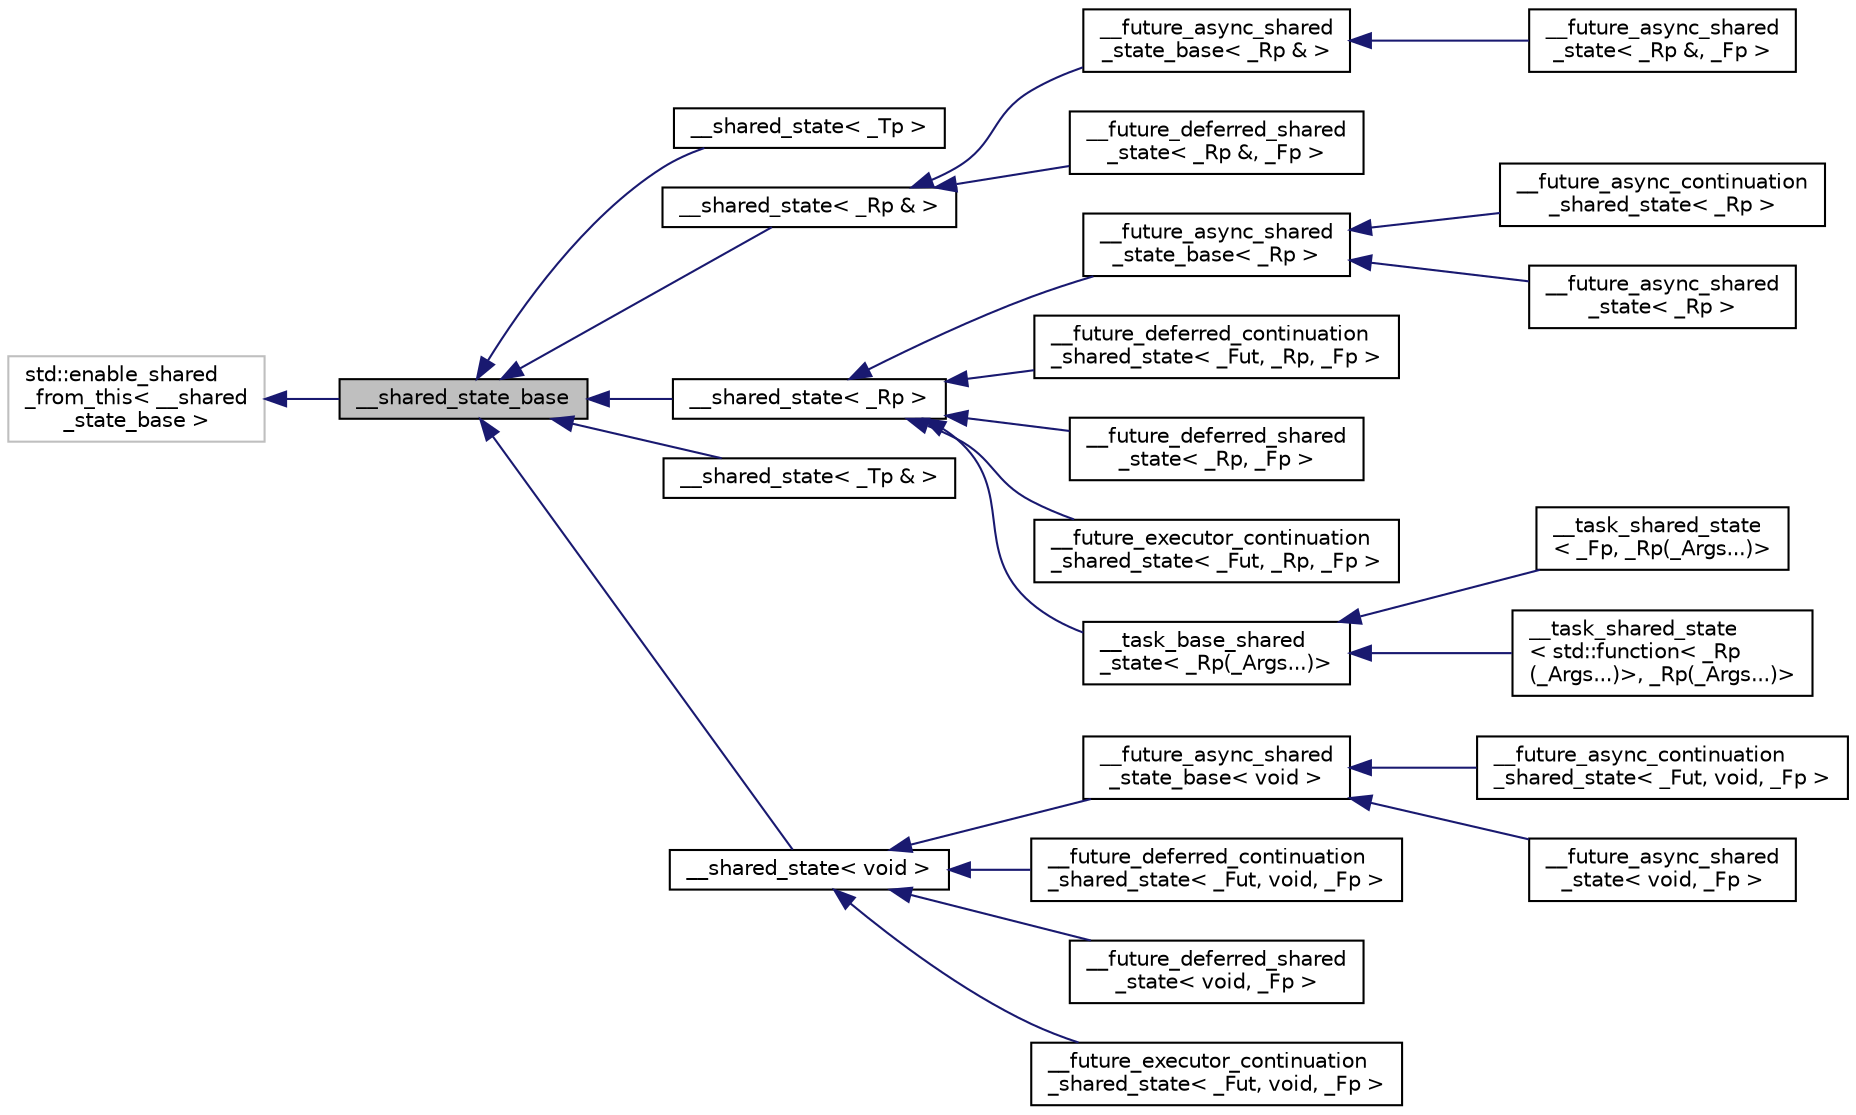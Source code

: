digraph "__shared_state_base"
{
  edge [fontname="Helvetica",fontsize="10",labelfontname="Helvetica",labelfontsize="10"];
  node [fontname="Helvetica",fontsize="10",shape=record];
  rankdir="LR";
  Node1 [label="__shared_state_base",height=0.2,width=0.4,color="black", fillcolor="grey75", style="filled" fontcolor="black"];
  Node2 -> Node1 [dir="back",color="midnightblue",fontsize="10",style="solid",fontname="Helvetica"];
  Node2 [label="std::enable_shared\l_from_this\< __shared\l_state_base \>",height=0.2,width=0.4,color="grey75", fillcolor="white", style="filled"];
  Node1 -> Node3 [dir="back",color="midnightblue",fontsize="10",style="solid",fontname="Helvetica"];
  Node3 [label="__shared_state\< _Tp \>",height=0.2,width=0.4,color="black", fillcolor="white", style="filled",URL="$struct____shared__state.xhtml"];
  Node1 -> Node4 [dir="back",color="midnightblue",fontsize="10",style="solid",fontname="Helvetica"];
  Node4 [label="__shared_state\< _Rp & \>",height=0.2,width=0.4,color="black", fillcolor="white", style="filled",URL="$struct____shared__state.xhtml"];
  Node4 -> Node5 [dir="back",color="midnightblue",fontsize="10",style="solid",fontname="Helvetica"];
  Node5 [label="__future_async_shared\l_state_base\< _Rp & \>",height=0.2,width=0.4,color="black", fillcolor="white", style="filled",URL="$struct____future__async__shared__state__base.xhtml"];
  Node5 -> Node6 [dir="back",color="midnightblue",fontsize="10",style="solid",fontname="Helvetica"];
  Node6 [label="__future_async_shared\l_state\< _Rp &, _Fp \>",height=0.2,width=0.4,color="black", fillcolor="white", style="filled",URL="$struct____future__async__shared__state_3_01___rp_01_6_00_01___fp_01_4.xhtml"];
  Node4 -> Node7 [dir="back",color="midnightblue",fontsize="10",style="solid",fontname="Helvetica"];
  Node7 [label="__future_deferred_shared\l_state\< _Rp &, _Fp \>",height=0.2,width=0.4,color="black", fillcolor="white", style="filled",URL="$struct____future__deferred__shared__state_3_01___rp_01_6_00_01___fp_01_4.xhtml"];
  Node1 -> Node8 [dir="back",color="midnightblue",fontsize="10",style="solid",fontname="Helvetica"];
  Node8 [label="__shared_state\< _Rp \>",height=0.2,width=0.4,color="black", fillcolor="white", style="filled",URL="$struct____shared__state.xhtml"];
  Node8 -> Node9 [dir="back",color="midnightblue",fontsize="10",style="solid",fontname="Helvetica"];
  Node9 [label="__future_async_shared\l_state_base\< _Rp \>",height=0.2,width=0.4,color="black", fillcolor="white", style="filled",URL="$struct____future__async__shared__state__base.xhtml"];
  Node9 -> Node10 [dir="back",color="midnightblue",fontsize="10",style="solid",fontname="Helvetica"];
  Node10 [label="__future_async_continuation\l_shared_state\< _Rp \>",height=0.2,width=0.4,color="black", fillcolor="white", style="filled",URL="$struct____future__async__continuation__shared__state.xhtml"];
  Node9 -> Node11 [dir="back",color="midnightblue",fontsize="10",style="solid",fontname="Helvetica"];
  Node11 [label="__future_async_shared\l_state\< _Rp \>",height=0.2,width=0.4,color="black", fillcolor="white", style="filled",URL="$struct____future__async__shared__state.xhtml"];
  Node8 -> Node12 [dir="back",color="midnightblue",fontsize="10",style="solid",fontname="Helvetica"];
  Node12 [label="__future_deferred_continuation\l_shared_state\< _Fut, _Rp, _Fp \>",height=0.2,width=0.4,color="black", fillcolor="white", style="filled",URL="$struct____future__deferred__continuation__shared__state.xhtml"];
  Node8 -> Node13 [dir="back",color="midnightblue",fontsize="10",style="solid",fontname="Helvetica"];
  Node13 [label="__future_deferred_shared\l_state\< _Rp, _Fp \>",height=0.2,width=0.4,color="black", fillcolor="white", style="filled",URL="$struct____future__deferred__shared__state.xhtml"];
  Node8 -> Node14 [dir="back",color="midnightblue",fontsize="10",style="solid",fontname="Helvetica"];
  Node14 [label="__future_executor_continuation\l_shared_state\< _Fut, _Rp, _Fp \>",height=0.2,width=0.4,color="black", fillcolor="white", style="filled",URL="$struct____future__executor__continuation__shared__state.xhtml"];
  Node8 -> Node15 [dir="back",color="midnightblue",fontsize="10",style="solid",fontname="Helvetica"];
  Node15 [label="__task_base_shared\l_state\< _Rp(_Args...)\>",height=0.2,width=0.4,color="black", fillcolor="white", style="filled",URL="$struct____task__base__shared__state_3_01___rp_07___args_8_8_8_08_4.xhtml"];
  Node15 -> Node16 [dir="back",color="midnightblue",fontsize="10",style="solid",fontname="Helvetica"];
  Node16 [label="__task_shared_state\l\< _Fp, _Rp(_Args...)\>",height=0.2,width=0.4,color="black", fillcolor="white", style="filled",URL="$struct____task__shared__state_3_01___fp_00_01___rp_07___args_8_8_8_08_4.xhtml"];
  Node15 -> Node17 [dir="back",color="midnightblue",fontsize="10",style="solid",fontname="Helvetica"];
  Node17 [label="__task_shared_state\l\< std::function\< _Rp\l(_Args...)\>, _Rp(_Args...)\>",height=0.2,width=0.4,color="black", fillcolor="white", style="filled",URL="$struct____task__shared__state_3_01std_1_1function_3_01___rp_07___args_8_8_8_08_4_00_01___rp_07___args_8_8_8_08_4.xhtml"];
  Node1 -> Node18 [dir="back",color="midnightblue",fontsize="10",style="solid",fontname="Helvetica"];
  Node18 [label="__shared_state\< _Tp & \>",height=0.2,width=0.4,color="black", fillcolor="white", style="filled",URL="$struct____shared__state_3_01___tp_01_6_01_4.xhtml"];
  Node1 -> Node19 [dir="back",color="midnightblue",fontsize="10",style="solid",fontname="Helvetica"];
  Node19 [label="__shared_state\< void \>",height=0.2,width=0.4,color="black", fillcolor="white", style="filled",URL="$struct____shared__state_3_01void_01_4.xhtml"];
  Node19 -> Node20 [dir="back",color="midnightblue",fontsize="10",style="solid",fontname="Helvetica"];
  Node20 [label="__future_async_shared\l_state_base\< void \>",height=0.2,width=0.4,color="black", fillcolor="white", style="filled",URL="$struct____future__async__shared__state__base.xhtml"];
  Node20 -> Node21 [dir="back",color="midnightblue",fontsize="10",style="solid",fontname="Helvetica"];
  Node21 [label="__future_async_continuation\l_shared_state\< _Fut, void, _Fp \>",height=0.2,width=0.4,color="black", fillcolor="white", style="filled",URL="$struct____future__async__continuation__shared__state_3_01___fut_00_01void_00_01___fp_01_4.xhtml"];
  Node20 -> Node22 [dir="back",color="midnightblue",fontsize="10",style="solid",fontname="Helvetica"];
  Node22 [label="__future_async_shared\l_state\< void, _Fp \>",height=0.2,width=0.4,color="black", fillcolor="white", style="filled",URL="$struct____future__async__shared__state_3_01void_00_01___fp_01_4.xhtml"];
  Node19 -> Node23 [dir="back",color="midnightblue",fontsize="10",style="solid",fontname="Helvetica"];
  Node23 [label="__future_deferred_continuation\l_shared_state\< _Fut, void, _Fp \>",height=0.2,width=0.4,color="black", fillcolor="white", style="filled",URL="$struct____future__deferred__continuation__shared__state_3_01___fut_00_01void_00_01___fp_01_4.xhtml"];
  Node19 -> Node24 [dir="back",color="midnightblue",fontsize="10",style="solid",fontname="Helvetica"];
  Node24 [label="__future_deferred_shared\l_state\< void, _Fp \>",height=0.2,width=0.4,color="black", fillcolor="white", style="filled",URL="$struct____future__deferred__shared__state_3_01void_00_01___fp_01_4.xhtml"];
  Node19 -> Node25 [dir="back",color="midnightblue",fontsize="10",style="solid",fontname="Helvetica"];
  Node25 [label="__future_executor_continuation\l_shared_state\< _Fut, void, _Fp \>",height=0.2,width=0.4,color="black", fillcolor="white", style="filled",URL="$struct____future__executor__continuation__shared__state_3_01___fut_00_01void_00_01___fp_01_4.xhtml"];
}
